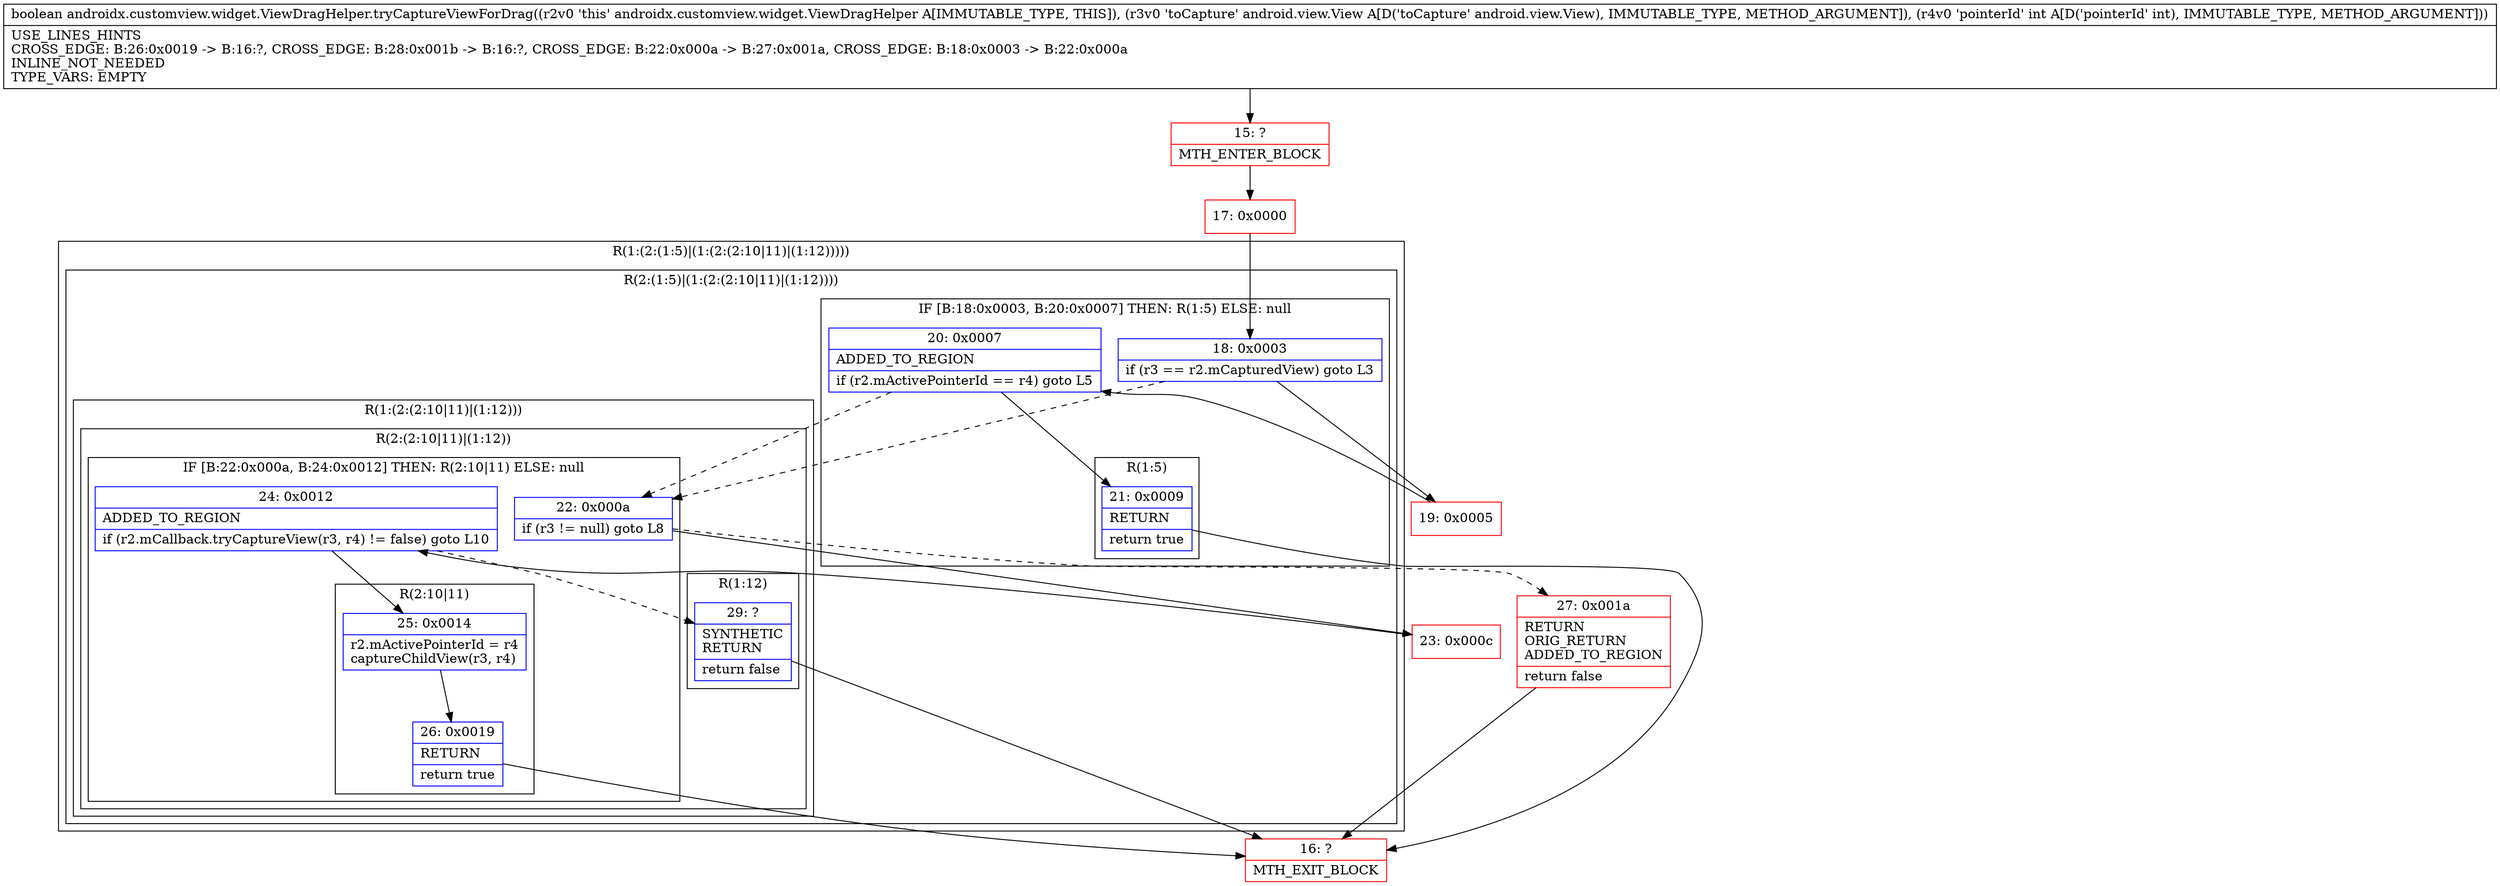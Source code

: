 digraph "CFG forandroidx.customview.widget.ViewDragHelper.tryCaptureViewForDrag(Landroid\/view\/View;I)Z" {
subgraph cluster_Region_704394086 {
label = "R(1:(2:(1:5)|(1:(2:(2:10|11)|(1:12)))))";
node [shape=record,color=blue];
subgraph cluster_Region_1255855419 {
label = "R(2:(1:5)|(1:(2:(2:10|11)|(1:12))))";
node [shape=record,color=blue];
subgraph cluster_IfRegion_386263425 {
label = "IF [B:18:0x0003, B:20:0x0007] THEN: R(1:5) ELSE: null";
node [shape=record,color=blue];
Node_18 [shape=record,label="{18\:\ 0x0003|if (r3 == r2.mCapturedView) goto L3\l}"];
Node_20 [shape=record,label="{20\:\ 0x0007|ADDED_TO_REGION\l|if (r2.mActivePointerId == r4) goto L5\l}"];
subgraph cluster_Region_1831867209 {
label = "R(1:5)";
node [shape=record,color=blue];
Node_21 [shape=record,label="{21\:\ 0x0009|RETURN\l|return true\l}"];
}
}
subgraph cluster_Region_631204490 {
label = "R(1:(2:(2:10|11)|(1:12)))";
node [shape=record,color=blue];
subgraph cluster_Region_963645455 {
label = "R(2:(2:10|11)|(1:12))";
node [shape=record,color=blue];
subgraph cluster_IfRegion_25276225 {
label = "IF [B:22:0x000a, B:24:0x0012] THEN: R(2:10|11) ELSE: null";
node [shape=record,color=blue];
Node_22 [shape=record,label="{22\:\ 0x000a|if (r3 != null) goto L8\l}"];
Node_24 [shape=record,label="{24\:\ 0x0012|ADDED_TO_REGION\l|if (r2.mCallback.tryCaptureView(r3, r4) != false) goto L10\l}"];
subgraph cluster_Region_1816551011 {
label = "R(2:10|11)";
node [shape=record,color=blue];
Node_25 [shape=record,label="{25\:\ 0x0014|r2.mActivePointerId = r4\lcaptureChildView(r3, r4)\l}"];
Node_26 [shape=record,label="{26\:\ 0x0019|RETURN\l|return true\l}"];
}
}
subgraph cluster_Region_844341851 {
label = "R(1:12)";
node [shape=record,color=blue];
Node_29 [shape=record,label="{29\:\ ?|SYNTHETIC\lRETURN\l|return false\l}"];
}
}
}
}
}
Node_15 [shape=record,color=red,label="{15\:\ ?|MTH_ENTER_BLOCK\l}"];
Node_17 [shape=record,color=red,label="{17\:\ 0x0000}"];
Node_19 [shape=record,color=red,label="{19\:\ 0x0005}"];
Node_16 [shape=record,color=red,label="{16\:\ ?|MTH_EXIT_BLOCK\l}"];
Node_23 [shape=record,color=red,label="{23\:\ 0x000c}"];
Node_27 [shape=record,color=red,label="{27\:\ 0x001a|RETURN\lORIG_RETURN\lADDED_TO_REGION\l|return false\l}"];
MethodNode[shape=record,label="{boolean androidx.customview.widget.ViewDragHelper.tryCaptureViewForDrag((r2v0 'this' androidx.customview.widget.ViewDragHelper A[IMMUTABLE_TYPE, THIS]), (r3v0 'toCapture' android.view.View A[D('toCapture' android.view.View), IMMUTABLE_TYPE, METHOD_ARGUMENT]), (r4v0 'pointerId' int A[D('pointerId' int), IMMUTABLE_TYPE, METHOD_ARGUMENT]))  | USE_LINES_HINTS\lCROSS_EDGE: B:26:0x0019 \-\> B:16:?, CROSS_EDGE: B:28:0x001b \-\> B:16:?, CROSS_EDGE: B:22:0x000a \-\> B:27:0x001a, CROSS_EDGE: B:18:0x0003 \-\> B:22:0x000a\lINLINE_NOT_NEEDED\lTYPE_VARS: EMPTY\l}"];
MethodNode -> Node_15;Node_18 -> Node_19;
Node_18 -> Node_22[style=dashed];
Node_20 -> Node_21;
Node_20 -> Node_22[style=dashed];
Node_21 -> Node_16;
Node_22 -> Node_23;
Node_22 -> Node_27[style=dashed];
Node_24 -> Node_25;
Node_24 -> Node_29[style=dashed];
Node_25 -> Node_26;
Node_26 -> Node_16;
Node_29 -> Node_16;
Node_15 -> Node_17;
Node_17 -> Node_18;
Node_19 -> Node_20;
Node_23 -> Node_24;
Node_27 -> Node_16;
}


